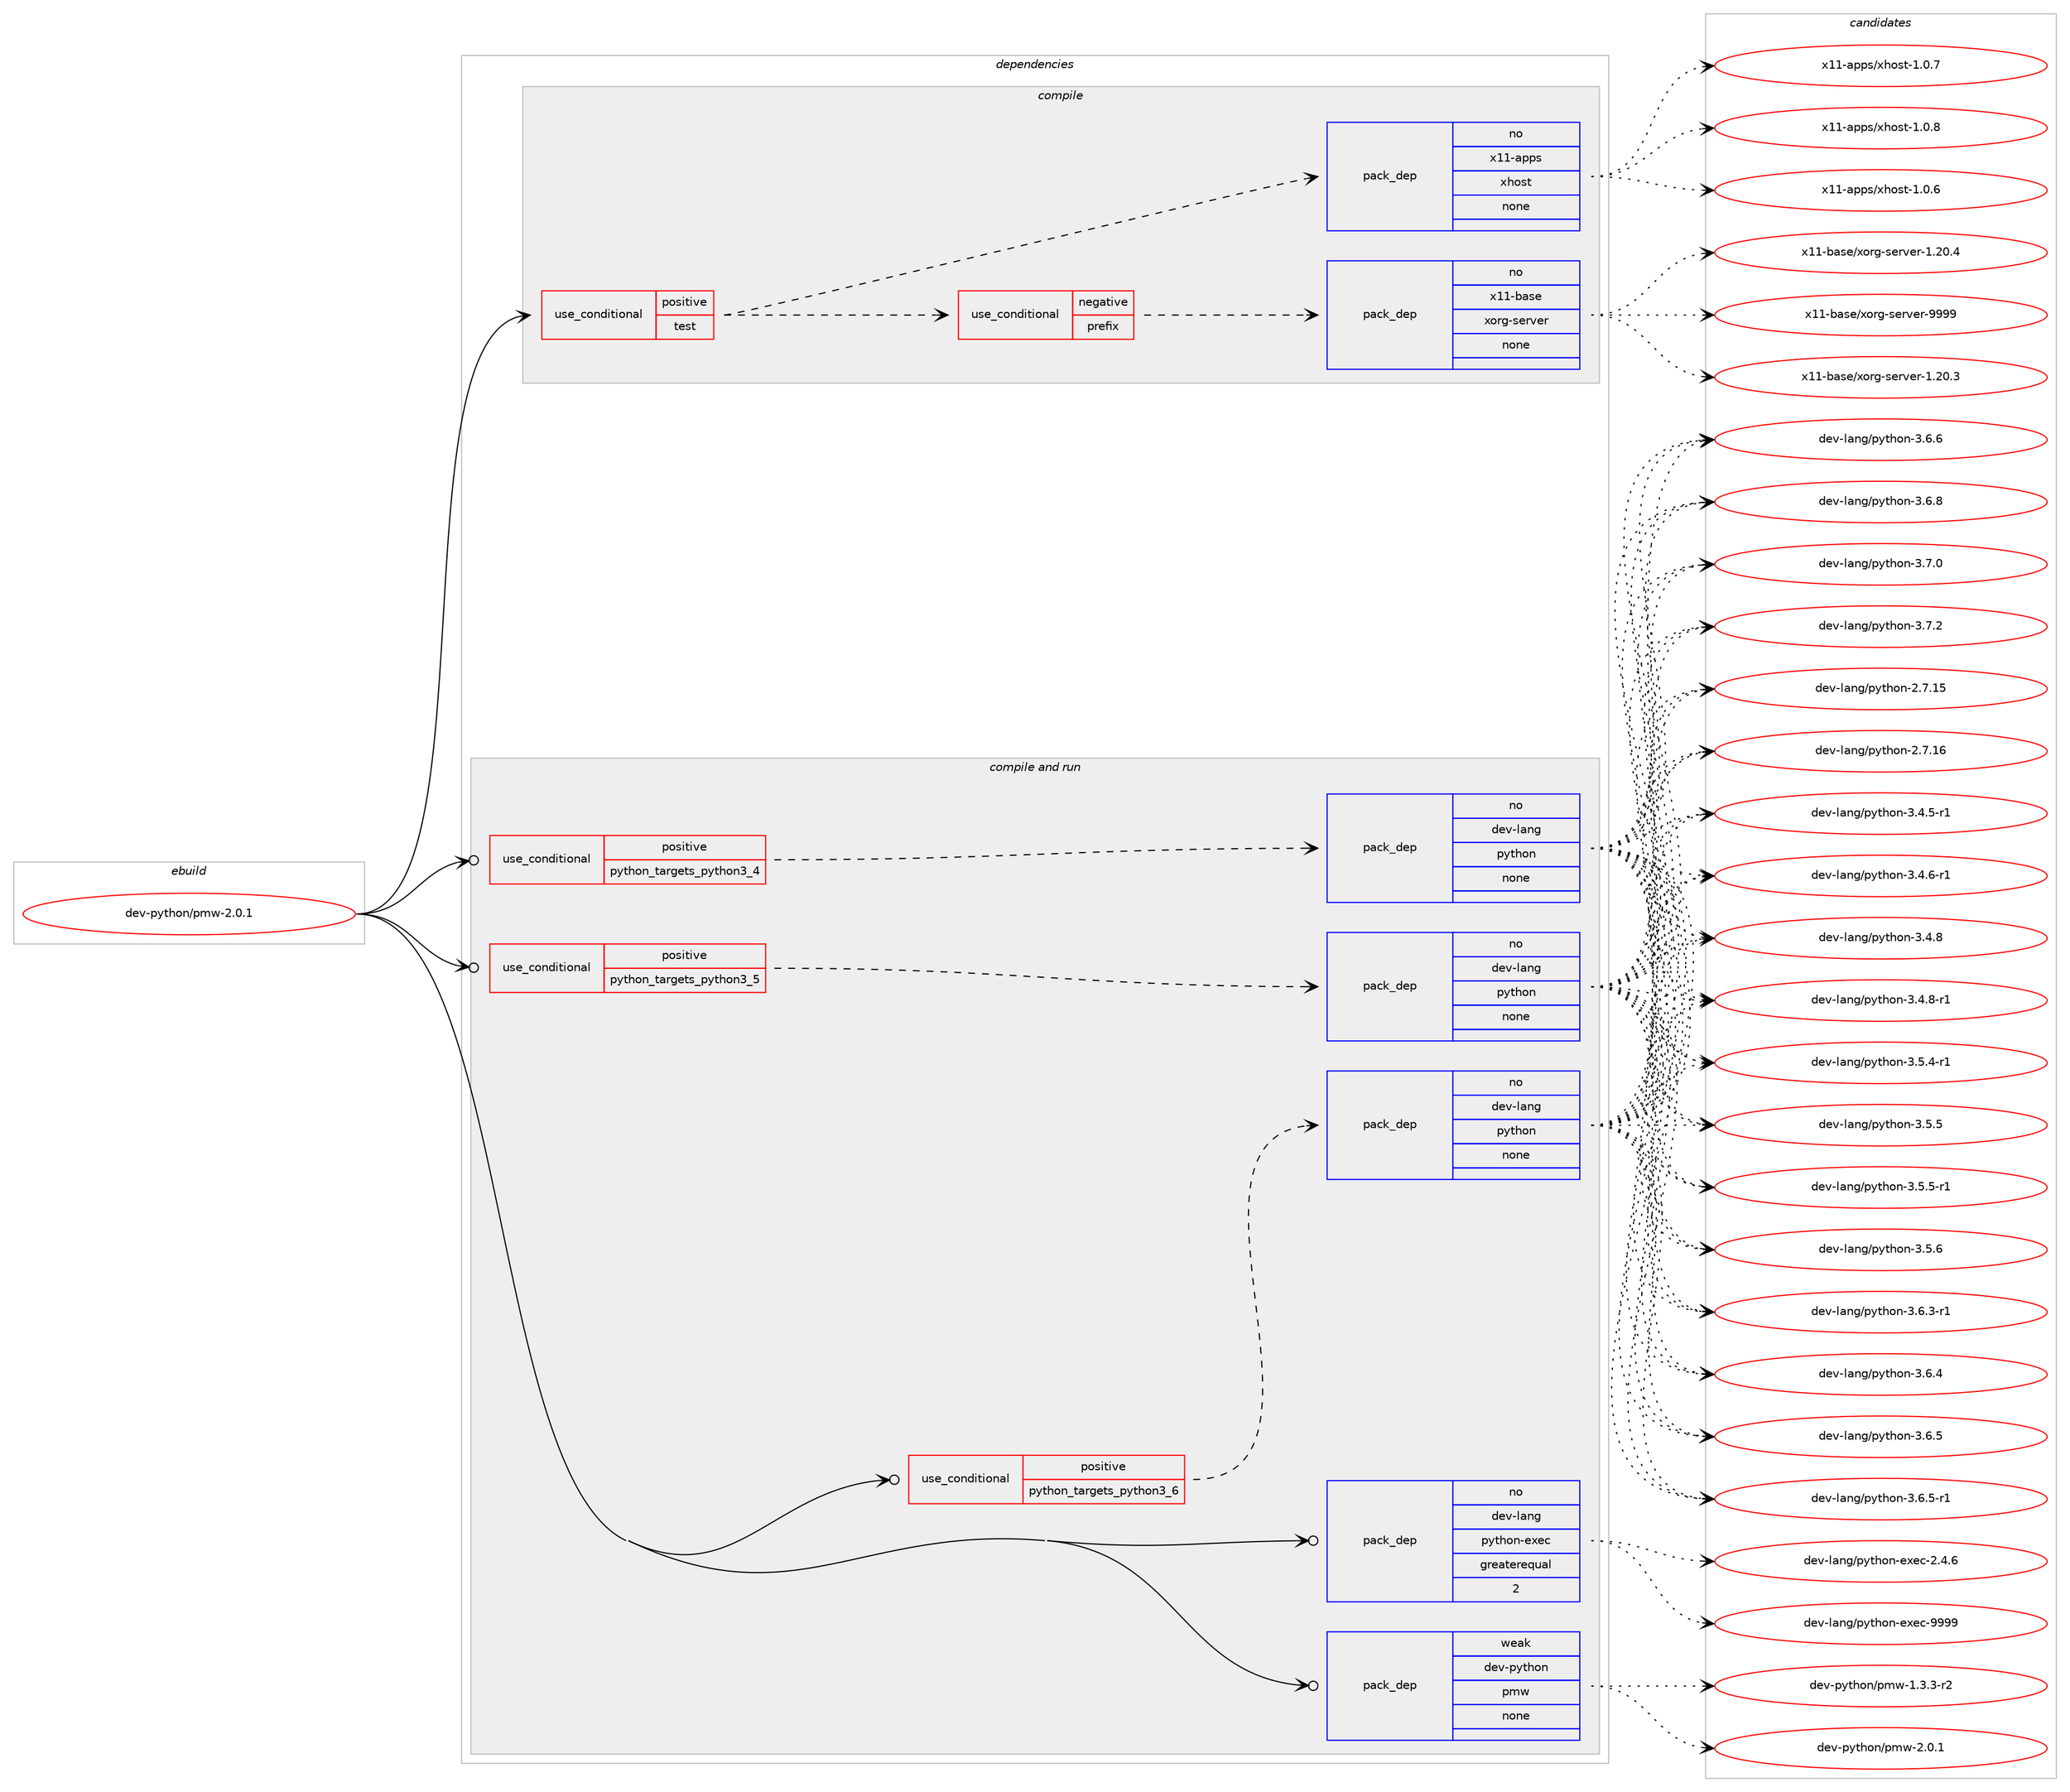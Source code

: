 digraph prolog {

# *************
# Graph options
# *************

newrank=true;
concentrate=true;
compound=true;
graph [rankdir=LR,fontname=Helvetica,fontsize=10,ranksep=1.5];#, ranksep=2.5, nodesep=0.2];
edge  [arrowhead=vee];
node  [fontname=Helvetica,fontsize=10];

# **********
# The ebuild
# **********

subgraph cluster_leftcol {
color=gray;
rank=same;
label=<<i>ebuild</i>>;
id [label="dev-python/pmw-2.0.1", color=red, width=4, href="../dev-python/pmw-2.0.1.svg"];
}

# ****************
# The dependencies
# ****************

subgraph cluster_midcol {
color=gray;
label=<<i>dependencies</i>>;
subgraph cluster_compile {
fillcolor="#eeeeee";
style=filled;
label=<<i>compile</i>>;
subgraph cond379671 {
dependency1426119 [label=<<TABLE BORDER="0" CELLBORDER="1" CELLSPACING="0" CELLPADDING="4"><TR><TD ROWSPAN="3" CELLPADDING="10">use_conditional</TD></TR><TR><TD>positive</TD></TR><TR><TD>test</TD></TR></TABLE>>, shape=none, color=red];
subgraph cond379672 {
dependency1426120 [label=<<TABLE BORDER="0" CELLBORDER="1" CELLSPACING="0" CELLPADDING="4"><TR><TD ROWSPAN="3" CELLPADDING="10">use_conditional</TD></TR><TR><TD>negative</TD></TR><TR><TD>prefix</TD></TR></TABLE>>, shape=none, color=red];
subgraph pack1023138 {
dependency1426121 [label=<<TABLE BORDER="0" CELLBORDER="1" CELLSPACING="0" CELLPADDING="4" WIDTH="220"><TR><TD ROWSPAN="6" CELLPADDING="30">pack_dep</TD></TR><TR><TD WIDTH="110">no</TD></TR><TR><TD>x11-base</TD></TR><TR><TD>xorg-server</TD></TR><TR><TD>none</TD></TR><TR><TD></TD></TR></TABLE>>, shape=none, color=blue];
}
dependency1426120:e -> dependency1426121:w [weight=20,style="dashed",arrowhead="vee"];
}
dependency1426119:e -> dependency1426120:w [weight=20,style="dashed",arrowhead="vee"];
subgraph pack1023139 {
dependency1426122 [label=<<TABLE BORDER="0" CELLBORDER="1" CELLSPACING="0" CELLPADDING="4" WIDTH="220"><TR><TD ROWSPAN="6" CELLPADDING="30">pack_dep</TD></TR><TR><TD WIDTH="110">no</TD></TR><TR><TD>x11-apps</TD></TR><TR><TD>xhost</TD></TR><TR><TD>none</TD></TR><TR><TD></TD></TR></TABLE>>, shape=none, color=blue];
}
dependency1426119:e -> dependency1426122:w [weight=20,style="dashed",arrowhead="vee"];
}
id:e -> dependency1426119:w [weight=20,style="solid",arrowhead="vee"];
}
subgraph cluster_compileandrun {
fillcolor="#eeeeee";
style=filled;
label=<<i>compile and run</i>>;
subgraph cond379673 {
dependency1426123 [label=<<TABLE BORDER="0" CELLBORDER="1" CELLSPACING="0" CELLPADDING="4"><TR><TD ROWSPAN="3" CELLPADDING="10">use_conditional</TD></TR><TR><TD>positive</TD></TR><TR><TD>python_targets_python3_4</TD></TR></TABLE>>, shape=none, color=red];
subgraph pack1023140 {
dependency1426124 [label=<<TABLE BORDER="0" CELLBORDER="1" CELLSPACING="0" CELLPADDING="4" WIDTH="220"><TR><TD ROWSPAN="6" CELLPADDING="30">pack_dep</TD></TR><TR><TD WIDTH="110">no</TD></TR><TR><TD>dev-lang</TD></TR><TR><TD>python</TD></TR><TR><TD>none</TD></TR><TR><TD></TD></TR></TABLE>>, shape=none, color=blue];
}
dependency1426123:e -> dependency1426124:w [weight=20,style="dashed",arrowhead="vee"];
}
id:e -> dependency1426123:w [weight=20,style="solid",arrowhead="odotvee"];
subgraph cond379674 {
dependency1426125 [label=<<TABLE BORDER="0" CELLBORDER="1" CELLSPACING="0" CELLPADDING="4"><TR><TD ROWSPAN="3" CELLPADDING="10">use_conditional</TD></TR><TR><TD>positive</TD></TR><TR><TD>python_targets_python3_5</TD></TR></TABLE>>, shape=none, color=red];
subgraph pack1023141 {
dependency1426126 [label=<<TABLE BORDER="0" CELLBORDER="1" CELLSPACING="0" CELLPADDING="4" WIDTH="220"><TR><TD ROWSPAN="6" CELLPADDING="30">pack_dep</TD></TR><TR><TD WIDTH="110">no</TD></TR><TR><TD>dev-lang</TD></TR><TR><TD>python</TD></TR><TR><TD>none</TD></TR><TR><TD></TD></TR></TABLE>>, shape=none, color=blue];
}
dependency1426125:e -> dependency1426126:w [weight=20,style="dashed",arrowhead="vee"];
}
id:e -> dependency1426125:w [weight=20,style="solid",arrowhead="odotvee"];
subgraph cond379675 {
dependency1426127 [label=<<TABLE BORDER="0" CELLBORDER="1" CELLSPACING="0" CELLPADDING="4"><TR><TD ROWSPAN="3" CELLPADDING="10">use_conditional</TD></TR><TR><TD>positive</TD></TR><TR><TD>python_targets_python3_6</TD></TR></TABLE>>, shape=none, color=red];
subgraph pack1023142 {
dependency1426128 [label=<<TABLE BORDER="0" CELLBORDER="1" CELLSPACING="0" CELLPADDING="4" WIDTH="220"><TR><TD ROWSPAN="6" CELLPADDING="30">pack_dep</TD></TR><TR><TD WIDTH="110">no</TD></TR><TR><TD>dev-lang</TD></TR><TR><TD>python</TD></TR><TR><TD>none</TD></TR><TR><TD></TD></TR></TABLE>>, shape=none, color=blue];
}
dependency1426127:e -> dependency1426128:w [weight=20,style="dashed",arrowhead="vee"];
}
id:e -> dependency1426127:w [weight=20,style="solid",arrowhead="odotvee"];
subgraph pack1023143 {
dependency1426129 [label=<<TABLE BORDER="0" CELLBORDER="1" CELLSPACING="0" CELLPADDING="4" WIDTH="220"><TR><TD ROWSPAN="6" CELLPADDING="30">pack_dep</TD></TR><TR><TD WIDTH="110">no</TD></TR><TR><TD>dev-lang</TD></TR><TR><TD>python-exec</TD></TR><TR><TD>greaterequal</TD></TR><TR><TD>2</TD></TR></TABLE>>, shape=none, color=blue];
}
id:e -> dependency1426129:w [weight=20,style="solid",arrowhead="odotvee"];
subgraph pack1023144 {
dependency1426130 [label=<<TABLE BORDER="0" CELLBORDER="1" CELLSPACING="0" CELLPADDING="4" WIDTH="220"><TR><TD ROWSPAN="6" CELLPADDING="30">pack_dep</TD></TR><TR><TD WIDTH="110">weak</TD></TR><TR><TD>dev-python</TD></TR><TR><TD>pmw</TD></TR><TR><TD>none</TD></TR><TR><TD></TD></TR></TABLE>>, shape=none, color=blue];
}
id:e -> dependency1426130:w [weight=20,style="solid",arrowhead="odotvee"];
}
subgraph cluster_run {
fillcolor="#eeeeee";
style=filled;
label=<<i>run</i>>;
}
}

# **************
# The candidates
# **************

subgraph cluster_choices {
rank=same;
color=gray;
label=<<i>candidates</i>>;

subgraph choice1023138 {
color=black;
nodesep=1;
choice1204949459897115101471201111141034511510111411810111445494650484651 [label="x11-base/xorg-server-1.20.3", color=red, width=4,href="../x11-base/xorg-server-1.20.3.svg"];
choice1204949459897115101471201111141034511510111411810111445494650484652 [label="x11-base/xorg-server-1.20.4", color=red, width=4,href="../x11-base/xorg-server-1.20.4.svg"];
choice120494945989711510147120111114103451151011141181011144557575757 [label="x11-base/xorg-server-9999", color=red, width=4,href="../x11-base/xorg-server-9999.svg"];
dependency1426121:e -> choice1204949459897115101471201111141034511510111411810111445494650484651:w [style=dotted,weight="100"];
dependency1426121:e -> choice1204949459897115101471201111141034511510111411810111445494650484652:w [style=dotted,weight="100"];
dependency1426121:e -> choice120494945989711510147120111114103451151011141181011144557575757:w [style=dotted,weight="100"];
}
subgraph choice1023139 {
color=black;
nodesep=1;
choice1204949459711211211547120104111115116454946484654 [label="x11-apps/xhost-1.0.6", color=red, width=4,href="../x11-apps/xhost-1.0.6.svg"];
choice1204949459711211211547120104111115116454946484655 [label="x11-apps/xhost-1.0.7", color=red, width=4,href="../x11-apps/xhost-1.0.7.svg"];
choice1204949459711211211547120104111115116454946484656 [label="x11-apps/xhost-1.0.8", color=red, width=4,href="../x11-apps/xhost-1.0.8.svg"];
dependency1426122:e -> choice1204949459711211211547120104111115116454946484654:w [style=dotted,weight="100"];
dependency1426122:e -> choice1204949459711211211547120104111115116454946484655:w [style=dotted,weight="100"];
dependency1426122:e -> choice1204949459711211211547120104111115116454946484656:w [style=dotted,weight="100"];
}
subgraph choice1023140 {
color=black;
nodesep=1;
choice10010111845108971101034711212111610411111045504655464953 [label="dev-lang/python-2.7.15", color=red, width=4,href="../dev-lang/python-2.7.15.svg"];
choice10010111845108971101034711212111610411111045504655464954 [label="dev-lang/python-2.7.16", color=red, width=4,href="../dev-lang/python-2.7.16.svg"];
choice1001011184510897110103471121211161041111104551465246534511449 [label="dev-lang/python-3.4.5-r1", color=red, width=4,href="../dev-lang/python-3.4.5-r1.svg"];
choice1001011184510897110103471121211161041111104551465246544511449 [label="dev-lang/python-3.4.6-r1", color=red, width=4,href="../dev-lang/python-3.4.6-r1.svg"];
choice100101118451089711010347112121116104111110455146524656 [label="dev-lang/python-3.4.8", color=red, width=4,href="../dev-lang/python-3.4.8.svg"];
choice1001011184510897110103471121211161041111104551465246564511449 [label="dev-lang/python-3.4.8-r1", color=red, width=4,href="../dev-lang/python-3.4.8-r1.svg"];
choice1001011184510897110103471121211161041111104551465346524511449 [label="dev-lang/python-3.5.4-r1", color=red, width=4,href="../dev-lang/python-3.5.4-r1.svg"];
choice100101118451089711010347112121116104111110455146534653 [label="dev-lang/python-3.5.5", color=red, width=4,href="../dev-lang/python-3.5.5.svg"];
choice1001011184510897110103471121211161041111104551465346534511449 [label="dev-lang/python-3.5.5-r1", color=red, width=4,href="../dev-lang/python-3.5.5-r1.svg"];
choice100101118451089711010347112121116104111110455146534654 [label="dev-lang/python-3.5.6", color=red, width=4,href="../dev-lang/python-3.5.6.svg"];
choice1001011184510897110103471121211161041111104551465446514511449 [label="dev-lang/python-3.6.3-r1", color=red, width=4,href="../dev-lang/python-3.6.3-r1.svg"];
choice100101118451089711010347112121116104111110455146544652 [label="dev-lang/python-3.6.4", color=red, width=4,href="../dev-lang/python-3.6.4.svg"];
choice100101118451089711010347112121116104111110455146544653 [label="dev-lang/python-3.6.5", color=red, width=4,href="../dev-lang/python-3.6.5.svg"];
choice1001011184510897110103471121211161041111104551465446534511449 [label="dev-lang/python-3.6.5-r1", color=red, width=4,href="../dev-lang/python-3.6.5-r1.svg"];
choice100101118451089711010347112121116104111110455146544654 [label="dev-lang/python-3.6.6", color=red, width=4,href="../dev-lang/python-3.6.6.svg"];
choice100101118451089711010347112121116104111110455146544656 [label="dev-lang/python-3.6.8", color=red, width=4,href="../dev-lang/python-3.6.8.svg"];
choice100101118451089711010347112121116104111110455146554648 [label="dev-lang/python-3.7.0", color=red, width=4,href="../dev-lang/python-3.7.0.svg"];
choice100101118451089711010347112121116104111110455146554650 [label="dev-lang/python-3.7.2", color=red, width=4,href="../dev-lang/python-3.7.2.svg"];
dependency1426124:e -> choice10010111845108971101034711212111610411111045504655464953:w [style=dotted,weight="100"];
dependency1426124:e -> choice10010111845108971101034711212111610411111045504655464954:w [style=dotted,weight="100"];
dependency1426124:e -> choice1001011184510897110103471121211161041111104551465246534511449:w [style=dotted,weight="100"];
dependency1426124:e -> choice1001011184510897110103471121211161041111104551465246544511449:w [style=dotted,weight="100"];
dependency1426124:e -> choice100101118451089711010347112121116104111110455146524656:w [style=dotted,weight="100"];
dependency1426124:e -> choice1001011184510897110103471121211161041111104551465246564511449:w [style=dotted,weight="100"];
dependency1426124:e -> choice1001011184510897110103471121211161041111104551465346524511449:w [style=dotted,weight="100"];
dependency1426124:e -> choice100101118451089711010347112121116104111110455146534653:w [style=dotted,weight="100"];
dependency1426124:e -> choice1001011184510897110103471121211161041111104551465346534511449:w [style=dotted,weight="100"];
dependency1426124:e -> choice100101118451089711010347112121116104111110455146534654:w [style=dotted,weight="100"];
dependency1426124:e -> choice1001011184510897110103471121211161041111104551465446514511449:w [style=dotted,weight="100"];
dependency1426124:e -> choice100101118451089711010347112121116104111110455146544652:w [style=dotted,weight="100"];
dependency1426124:e -> choice100101118451089711010347112121116104111110455146544653:w [style=dotted,weight="100"];
dependency1426124:e -> choice1001011184510897110103471121211161041111104551465446534511449:w [style=dotted,weight="100"];
dependency1426124:e -> choice100101118451089711010347112121116104111110455146544654:w [style=dotted,weight="100"];
dependency1426124:e -> choice100101118451089711010347112121116104111110455146544656:w [style=dotted,weight="100"];
dependency1426124:e -> choice100101118451089711010347112121116104111110455146554648:w [style=dotted,weight="100"];
dependency1426124:e -> choice100101118451089711010347112121116104111110455146554650:w [style=dotted,weight="100"];
}
subgraph choice1023141 {
color=black;
nodesep=1;
choice10010111845108971101034711212111610411111045504655464953 [label="dev-lang/python-2.7.15", color=red, width=4,href="../dev-lang/python-2.7.15.svg"];
choice10010111845108971101034711212111610411111045504655464954 [label="dev-lang/python-2.7.16", color=red, width=4,href="../dev-lang/python-2.7.16.svg"];
choice1001011184510897110103471121211161041111104551465246534511449 [label="dev-lang/python-3.4.5-r1", color=red, width=4,href="../dev-lang/python-3.4.5-r1.svg"];
choice1001011184510897110103471121211161041111104551465246544511449 [label="dev-lang/python-3.4.6-r1", color=red, width=4,href="../dev-lang/python-3.4.6-r1.svg"];
choice100101118451089711010347112121116104111110455146524656 [label="dev-lang/python-3.4.8", color=red, width=4,href="../dev-lang/python-3.4.8.svg"];
choice1001011184510897110103471121211161041111104551465246564511449 [label="dev-lang/python-3.4.8-r1", color=red, width=4,href="../dev-lang/python-3.4.8-r1.svg"];
choice1001011184510897110103471121211161041111104551465346524511449 [label="dev-lang/python-3.5.4-r1", color=red, width=4,href="../dev-lang/python-3.5.4-r1.svg"];
choice100101118451089711010347112121116104111110455146534653 [label="dev-lang/python-3.5.5", color=red, width=4,href="../dev-lang/python-3.5.5.svg"];
choice1001011184510897110103471121211161041111104551465346534511449 [label="dev-lang/python-3.5.5-r1", color=red, width=4,href="../dev-lang/python-3.5.5-r1.svg"];
choice100101118451089711010347112121116104111110455146534654 [label="dev-lang/python-3.5.6", color=red, width=4,href="../dev-lang/python-3.5.6.svg"];
choice1001011184510897110103471121211161041111104551465446514511449 [label="dev-lang/python-3.6.3-r1", color=red, width=4,href="../dev-lang/python-3.6.3-r1.svg"];
choice100101118451089711010347112121116104111110455146544652 [label="dev-lang/python-3.6.4", color=red, width=4,href="../dev-lang/python-3.6.4.svg"];
choice100101118451089711010347112121116104111110455146544653 [label="dev-lang/python-3.6.5", color=red, width=4,href="../dev-lang/python-3.6.5.svg"];
choice1001011184510897110103471121211161041111104551465446534511449 [label="dev-lang/python-3.6.5-r1", color=red, width=4,href="../dev-lang/python-3.6.5-r1.svg"];
choice100101118451089711010347112121116104111110455146544654 [label="dev-lang/python-3.6.6", color=red, width=4,href="../dev-lang/python-3.6.6.svg"];
choice100101118451089711010347112121116104111110455146544656 [label="dev-lang/python-3.6.8", color=red, width=4,href="../dev-lang/python-3.6.8.svg"];
choice100101118451089711010347112121116104111110455146554648 [label="dev-lang/python-3.7.0", color=red, width=4,href="../dev-lang/python-3.7.0.svg"];
choice100101118451089711010347112121116104111110455146554650 [label="dev-lang/python-3.7.2", color=red, width=4,href="../dev-lang/python-3.7.2.svg"];
dependency1426126:e -> choice10010111845108971101034711212111610411111045504655464953:w [style=dotted,weight="100"];
dependency1426126:e -> choice10010111845108971101034711212111610411111045504655464954:w [style=dotted,weight="100"];
dependency1426126:e -> choice1001011184510897110103471121211161041111104551465246534511449:w [style=dotted,weight="100"];
dependency1426126:e -> choice1001011184510897110103471121211161041111104551465246544511449:w [style=dotted,weight="100"];
dependency1426126:e -> choice100101118451089711010347112121116104111110455146524656:w [style=dotted,weight="100"];
dependency1426126:e -> choice1001011184510897110103471121211161041111104551465246564511449:w [style=dotted,weight="100"];
dependency1426126:e -> choice1001011184510897110103471121211161041111104551465346524511449:w [style=dotted,weight="100"];
dependency1426126:e -> choice100101118451089711010347112121116104111110455146534653:w [style=dotted,weight="100"];
dependency1426126:e -> choice1001011184510897110103471121211161041111104551465346534511449:w [style=dotted,weight="100"];
dependency1426126:e -> choice100101118451089711010347112121116104111110455146534654:w [style=dotted,weight="100"];
dependency1426126:e -> choice1001011184510897110103471121211161041111104551465446514511449:w [style=dotted,weight="100"];
dependency1426126:e -> choice100101118451089711010347112121116104111110455146544652:w [style=dotted,weight="100"];
dependency1426126:e -> choice100101118451089711010347112121116104111110455146544653:w [style=dotted,weight="100"];
dependency1426126:e -> choice1001011184510897110103471121211161041111104551465446534511449:w [style=dotted,weight="100"];
dependency1426126:e -> choice100101118451089711010347112121116104111110455146544654:w [style=dotted,weight="100"];
dependency1426126:e -> choice100101118451089711010347112121116104111110455146544656:w [style=dotted,weight="100"];
dependency1426126:e -> choice100101118451089711010347112121116104111110455146554648:w [style=dotted,weight="100"];
dependency1426126:e -> choice100101118451089711010347112121116104111110455146554650:w [style=dotted,weight="100"];
}
subgraph choice1023142 {
color=black;
nodesep=1;
choice10010111845108971101034711212111610411111045504655464953 [label="dev-lang/python-2.7.15", color=red, width=4,href="../dev-lang/python-2.7.15.svg"];
choice10010111845108971101034711212111610411111045504655464954 [label="dev-lang/python-2.7.16", color=red, width=4,href="../dev-lang/python-2.7.16.svg"];
choice1001011184510897110103471121211161041111104551465246534511449 [label="dev-lang/python-3.4.5-r1", color=red, width=4,href="../dev-lang/python-3.4.5-r1.svg"];
choice1001011184510897110103471121211161041111104551465246544511449 [label="dev-lang/python-3.4.6-r1", color=red, width=4,href="../dev-lang/python-3.4.6-r1.svg"];
choice100101118451089711010347112121116104111110455146524656 [label="dev-lang/python-3.4.8", color=red, width=4,href="../dev-lang/python-3.4.8.svg"];
choice1001011184510897110103471121211161041111104551465246564511449 [label="dev-lang/python-3.4.8-r1", color=red, width=4,href="../dev-lang/python-3.4.8-r1.svg"];
choice1001011184510897110103471121211161041111104551465346524511449 [label="dev-lang/python-3.5.4-r1", color=red, width=4,href="../dev-lang/python-3.5.4-r1.svg"];
choice100101118451089711010347112121116104111110455146534653 [label="dev-lang/python-3.5.5", color=red, width=4,href="../dev-lang/python-3.5.5.svg"];
choice1001011184510897110103471121211161041111104551465346534511449 [label="dev-lang/python-3.5.5-r1", color=red, width=4,href="../dev-lang/python-3.5.5-r1.svg"];
choice100101118451089711010347112121116104111110455146534654 [label="dev-lang/python-3.5.6", color=red, width=4,href="../dev-lang/python-3.5.6.svg"];
choice1001011184510897110103471121211161041111104551465446514511449 [label="dev-lang/python-3.6.3-r1", color=red, width=4,href="../dev-lang/python-3.6.3-r1.svg"];
choice100101118451089711010347112121116104111110455146544652 [label="dev-lang/python-3.6.4", color=red, width=4,href="../dev-lang/python-3.6.4.svg"];
choice100101118451089711010347112121116104111110455146544653 [label="dev-lang/python-3.6.5", color=red, width=4,href="../dev-lang/python-3.6.5.svg"];
choice1001011184510897110103471121211161041111104551465446534511449 [label="dev-lang/python-3.6.5-r1", color=red, width=4,href="../dev-lang/python-3.6.5-r1.svg"];
choice100101118451089711010347112121116104111110455146544654 [label="dev-lang/python-3.6.6", color=red, width=4,href="../dev-lang/python-3.6.6.svg"];
choice100101118451089711010347112121116104111110455146544656 [label="dev-lang/python-3.6.8", color=red, width=4,href="../dev-lang/python-3.6.8.svg"];
choice100101118451089711010347112121116104111110455146554648 [label="dev-lang/python-3.7.0", color=red, width=4,href="../dev-lang/python-3.7.0.svg"];
choice100101118451089711010347112121116104111110455146554650 [label="dev-lang/python-3.7.2", color=red, width=4,href="../dev-lang/python-3.7.2.svg"];
dependency1426128:e -> choice10010111845108971101034711212111610411111045504655464953:w [style=dotted,weight="100"];
dependency1426128:e -> choice10010111845108971101034711212111610411111045504655464954:w [style=dotted,weight="100"];
dependency1426128:e -> choice1001011184510897110103471121211161041111104551465246534511449:w [style=dotted,weight="100"];
dependency1426128:e -> choice1001011184510897110103471121211161041111104551465246544511449:w [style=dotted,weight="100"];
dependency1426128:e -> choice100101118451089711010347112121116104111110455146524656:w [style=dotted,weight="100"];
dependency1426128:e -> choice1001011184510897110103471121211161041111104551465246564511449:w [style=dotted,weight="100"];
dependency1426128:e -> choice1001011184510897110103471121211161041111104551465346524511449:w [style=dotted,weight="100"];
dependency1426128:e -> choice100101118451089711010347112121116104111110455146534653:w [style=dotted,weight="100"];
dependency1426128:e -> choice1001011184510897110103471121211161041111104551465346534511449:w [style=dotted,weight="100"];
dependency1426128:e -> choice100101118451089711010347112121116104111110455146534654:w [style=dotted,weight="100"];
dependency1426128:e -> choice1001011184510897110103471121211161041111104551465446514511449:w [style=dotted,weight="100"];
dependency1426128:e -> choice100101118451089711010347112121116104111110455146544652:w [style=dotted,weight="100"];
dependency1426128:e -> choice100101118451089711010347112121116104111110455146544653:w [style=dotted,weight="100"];
dependency1426128:e -> choice1001011184510897110103471121211161041111104551465446534511449:w [style=dotted,weight="100"];
dependency1426128:e -> choice100101118451089711010347112121116104111110455146544654:w [style=dotted,weight="100"];
dependency1426128:e -> choice100101118451089711010347112121116104111110455146544656:w [style=dotted,weight="100"];
dependency1426128:e -> choice100101118451089711010347112121116104111110455146554648:w [style=dotted,weight="100"];
dependency1426128:e -> choice100101118451089711010347112121116104111110455146554650:w [style=dotted,weight="100"];
}
subgraph choice1023143 {
color=black;
nodesep=1;
choice1001011184510897110103471121211161041111104510112010199455046524654 [label="dev-lang/python-exec-2.4.6", color=red, width=4,href="../dev-lang/python-exec-2.4.6.svg"];
choice10010111845108971101034711212111610411111045101120101994557575757 [label="dev-lang/python-exec-9999", color=red, width=4,href="../dev-lang/python-exec-9999.svg"];
dependency1426129:e -> choice1001011184510897110103471121211161041111104510112010199455046524654:w [style=dotted,weight="100"];
dependency1426129:e -> choice10010111845108971101034711212111610411111045101120101994557575757:w [style=dotted,weight="100"];
}
subgraph choice1023144 {
color=black;
nodesep=1;
choice10010111845112121116104111110471121091194549465146514511450 [label="dev-python/pmw-1.3.3-r2", color=red, width=4,href="../dev-python/pmw-1.3.3-r2.svg"];
choice1001011184511212111610411111047112109119455046484649 [label="dev-python/pmw-2.0.1", color=red, width=4,href="../dev-python/pmw-2.0.1.svg"];
dependency1426130:e -> choice10010111845112121116104111110471121091194549465146514511450:w [style=dotted,weight="100"];
dependency1426130:e -> choice1001011184511212111610411111047112109119455046484649:w [style=dotted,weight="100"];
}
}

}

